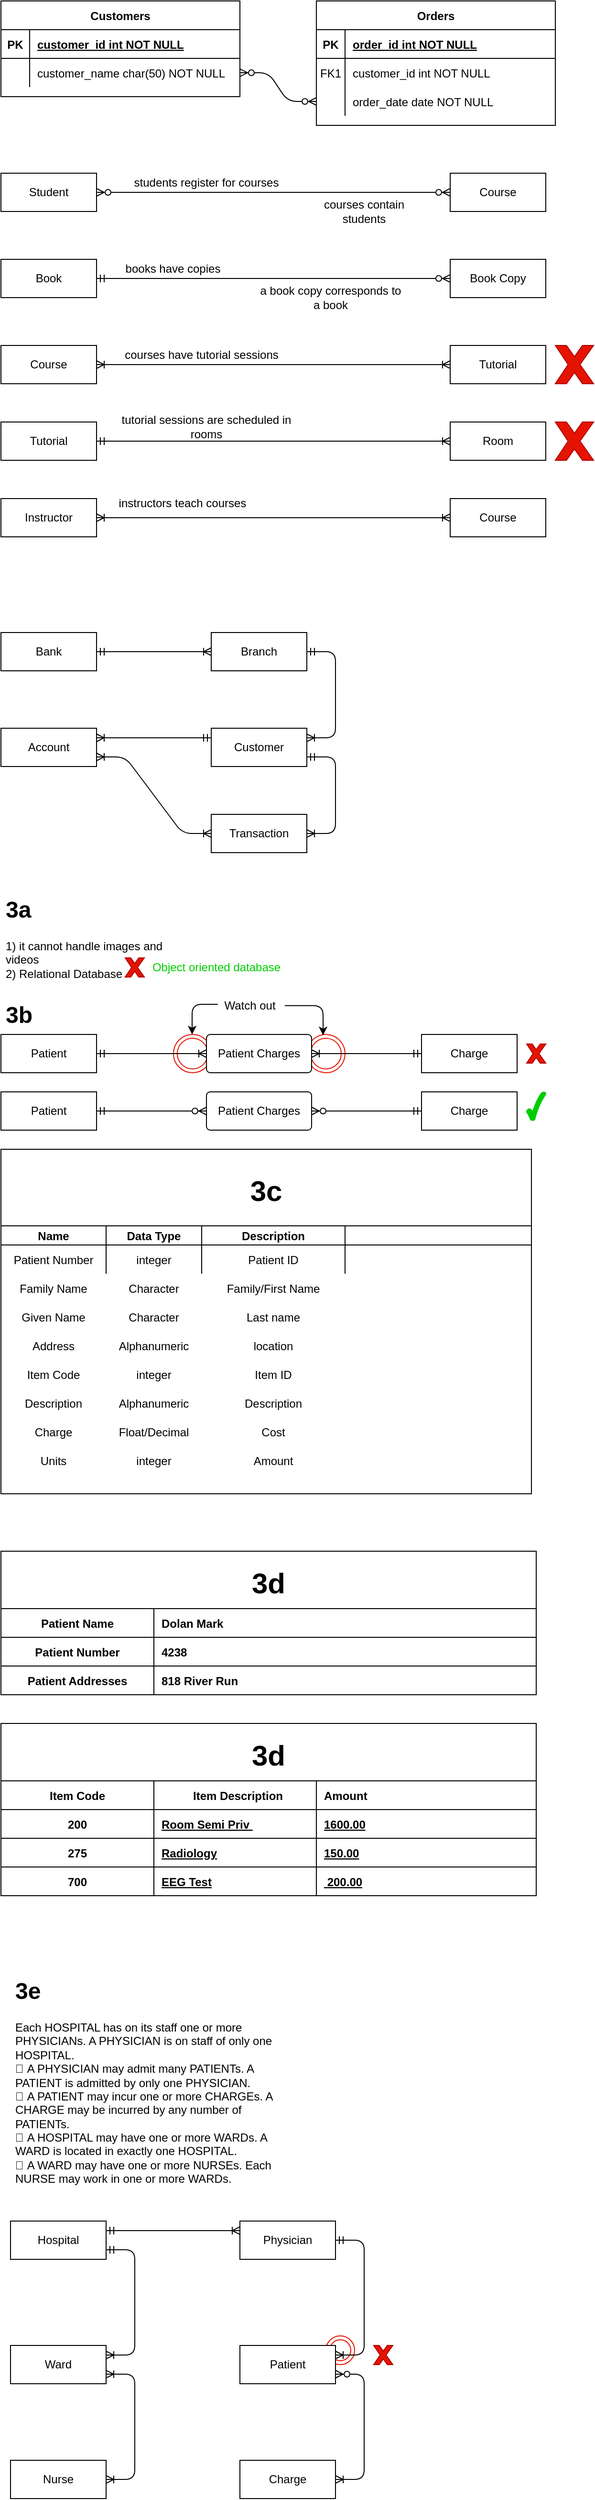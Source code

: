 <mxfile version="14.2.6" type="device"><diagram id="R2lEEEUBdFMjLlhIrx00" name="Page-1"><mxGraphModel dx="652" dy="446" grid="1" gridSize="10" guides="0" tooltips="1" connect="1" arrows="1" fold="1" page="1" pageScale="1" pageWidth="850" pageHeight="1100" math="0" shadow="0" extFonts="Permanent Marker^https://fonts.googleapis.com/css?family=Permanent+Marker"><root><mxCell id="0"/><mxCell id="1" parent="0"/><mxCell id="Z94PCf8fBvUG7e99HpYH-28" value="" style="ellipse;shape=doubleEllipse;whiteSpace=wrap;html=1;aspect=fixed;rotation=0;strokeColor=#E51400;" vertex="1" parent="1"><mxGeometry x="460.0" y="2560" width="30" height="30" as="geometry"/></mxCell><mxCell id="Z94PCf8fBvUG7e99HpYH-11" value="" style="ellipse;shape=doubleEllipse;whiteSpace=wrap;html=1;aspect=fixed;rotation=5;strokeColor=#E51400;" vertex="1" parent="1"><mxGeometry x="440" y="1200" width="40" height="40" as="geometry"/></mxCell><mxCell id="Z94PCf8fBvUG7e99HpYH-10" value="" style="ellipse;shape=doubleEllipse;whiteSpace=wrap;html=1;aspect=fixed;rotation=0;strokeColor=#E51400;" vertex="1" parent="1"><mxGeometry x="300.45" y="1200" width="40" height="40" as="geometry"/></mxCell><mxCell id="C-vyLk0tnHw3VtMMgP7b-2" value="Orders" style="shape=table;startSize=30;container=1;collapsible=1;childLayout=tableLayout;fixedRows=1;rowLines=0;fontStyle=1;align=center;resizeLast=1;" parent="1" vertex="1"><mxGeometry x="450" y="120" width="250" height="130" as="geometry"/></mxCell><mxCell id="C-vyLk0tnHw3VtMMgP7b-3" value="" style="shape=partialRectangle;collapsible=0;dropTarget=0;pointerEvents=0;fillColor=none;points=[[0,0.5],[1,0.5]];portConstraint=eastwest;top=0;left=0;right=0;bottom=1;" parent="C-vyLk0tnHw3VtMMgP7b-2" vertex="1"><mxGeometry y="30" width="250" height="30" as="geometry"/></mxCell><mxCell id="C-vyLk0tnHw3VtMMgP7b-4" value="PK" style="shape=partialRectangle;overflow=hidden;connectable=0;fillColor=none;top=0;left=0;bottom=0;right=0;fontStyle=1;" parent="C-vyLk0tnHw3VtMMgP7b-3" vertex="1"><mxGeometry width="30" height="30" as="geometry"/></mxCell><mxCell id="C-vyLk0tnHw3VtMMgP7b-5" value="order_id int NOT NULL " style="shape=partialRectangle;overflow=hidden;connectable=0;fillColor=none;top=0;left=0;bottom=0;right=0;align=left;spacingLeft=6;fontStyle=5;" parent="C-vyLk0tnHw3VtMMgP7b-3" vertex="1"><mxGeometry x="30" width="220" height="30" as="geometry"/></mxCell><mxCell id="C-vyLk0tnHw3VtMMgP7b-6" value="" style="shape=partialRectangle;collapsible=0;dropTarget=0;pointerEvents=0;fillColor=none;points=[[0,0.5],[1,0.5]];portConstraint=eastwest;top=0;left=0;right=0;bottom=0;" parent="C-vyLk0tnHw3VtMMgP7b-2" vertex="1"><mxGeometry y="60" width="250" height="30" as="geometry"/></mxCell><mxCell id="C-vyLk0tnHw3VtMMgP7b-7" value="FK1" style="shape=partialRectangle;overflow=hidden;connectable=0;fillColor=none;top=0;left=0;bottom=0;right=0;" parent="C-vyLk0tnHw3VtMMgP7b-6" vertex="1"><mxGeometry width="30" height="30" as="geometry"/></mxCell><mxCell id="C-vyLk0tnHw3VtMMgP7b-8" value="customer_id int NOT NULL" style="shape=partialRectangle;overflow=hidden;connectable=0;fillColor=none;top=0;left=0;bottom=0;right=0;align=left;spacingLeft=6;" parent="C-vyLk0tnHw3VtMMgP7b-6" vertex="1"><mxGeometry x="30" width="220" height="30" as="geometry"/></mxCell><mxCell id="C-vyLk0tnHw3VtMMgP7b-9" value="" style="shape=partialRectangle;collapsible=0;dropTarget=0;pointerEvents=0;fillColor=none;points=[[0,0.5],[1,0.5]];portConstraint=eastwest;top=0;left=0;right=0;bottom=0;" parent="C-vyLk0tnHw3VtMMgP7b-2" vertex="1"><mxGeometry y="90" width="250" height="30" as="geometry"/></mxCell><mxCell id="C-vyLk0tnHw3VtMMgP7b-10" value="" style="shape=partialRectangle;overflow=hidden;connectable=0;fillColor=none;top=0;left=0;bottom=0;right=0;" parent="C-vyLk0tnHw3VtMMgP7b-9" vertex="1"><mxGeometry width="30" height="30" as="geometry"/></mxCell><mxCell id="C-vyLk0tnHw3VtMMgP7b-11" value="order_date date NOT NULL" style="shape=partialRectangle;overflow=hidden;connectable=0;fillColor=none;top=0;left=0;bottom=0;right=0;align=left;spacingLeft=6;" parent="C-vyLk0tnHw3VtMMgP7b-9" vertex="1"><mxGeometry x="30" width="220" height="30" as="geometry"/></mxCell><mxCell id="C-vyLk0tnHw3VtMMgP7b-23" value="Customers" style="shape=table;startSize=30;container=1;collapsible=1;childLayout=tableLayout;fixedRows=1;rowLines=0;fontStyle=1;align=center;resizeLast=1;" parent="1" vertex="1"><mxGeometry x="120" y="120" width="250" height="100" as="geometry"/></mxCell><mxCell id="C-vyLk0tnHw3VtMMgP7b-24" value="" style="shape=partialRectangle;collapsible=0;dropTarget=0;pointerEvents=0;fillColor=none;points=[[0,0.5],[1,0.5]];portConstraint=eastwest;top=0;left=0;right=0;bottom=1;" parent="C-vyLk0tnHw3VtMMgP7b-23" vertex="1"><mxGeometry y="30" width="250" height="30" as="geometry"/></mxCell><mxCell id="C-vyLk0tnHw3VtMMgP7b-25" value="PK" style="shape=partialRectangle;overflow=hidden;connectable=0;fillColor=none;top=0;left=0;bottom=0;right=0;fontStyle=1;" parent="C-vyLk0tnHw3VtMMgP7b-24" vertex="1"><mxGeometry width="30" height="30" as="geometry"/></mxCell><mxCell id="C-vyLk0tnHw3VtMMgP7b-26" value="customer_id int NOT NULL " style="shape=partialRectangle;overflow=hidden;connectable=0;fillColor=none;top=0;left=0;bottom=0;right=0;align=left;spacingLeft=6;fontStyle=5;" parent="C-vyLk0tnHw3VtMMgP7b-24" vertex="1"><mxGeometry x="30" width="220" height="30" as="geometry"/></mxCell><mxCell id="C-vyLk0tnHw3VtMMgP7b-27" value="" style="shape=partialRectangle;collapsible=0;dropTarget=0;pointerEvents=0;fillColor=none;points=[[0,0.5],[1,0.5]];portConstraint=eastwest;top=0;left=0;right=0;bottom=0;" parent="C-vyLk0tnHw3VtMMgP7b-23" vertex="1"><mxGeometry y="60" width="250" height="30" as="geometry"/></mxCell><mxCell id="C-vyLk0tnHw3VtMMgP7b-28" value="" style="shape=partialRectangle;overflow=hidden;connectable=0;fillColor=none;top=0;left=0;bottom=0;right=0;" parent="C-vyLk0tnHw3VtMMgP7b-27" vertex="1"><mxGeometry width="30" height="30" as="geometry"/></mxCell><mxCell id="C-vyLk0tnHw3VtMMgP7b-29" value="customer_name char(50) NOT NULL" style="shape=partialRectangle;overflow=hidden;connectable=0;fillColor=none;top=0;left=0;bottom=0;right=0;align=left;spacingLeft=6;" parent="C-vyLk0tnHw3VtMMgP7b-27" vertex="1"><mxGeometry x="30" width="220" height="30" as="geometry"/></mxCell><mxCell id="XQkBLJLA5bvAiJy4hgSz-1" value="" style="edgeStyle=entityRelationEdgeStyle;fontSize=12;html=1;endArrow=ERzeroToMany;endFill=1;startArrow=ERzeroToMany;entryX=0;entryY=0.5;entryDx=0;entryDy=0;exitX=1;exitY=0.5;exitDx=0;exitDy=0;fontStyle=1" parent="1" source="C-vyLk0tnHw3VtMMgP7b-27" target="C-vyLk0tnHw3VtMMgP7b-9" edge="1"><mxGeometry width="100" height="100" relative="1" as="geometry"><mxPoint x="370" y="360" as="sourcePoint"/><mxPoint x="470" y="260" as="targetPoint"/></mxGeometry></mxCell><mxCell id="XQkBLJLA5bvAiJy4hgSz-13" value="Student" style="whiteSpace=wrap;html=1;align=center;" parent="1" vertex="1"><mxGeometry x="120" y="300" width="100" height="40" as="geometry"/></mxCell><mxCell id="XQkBLJLA5bvAiJy4hgSz-14" value="" style="edgeStyle=entityRelationEdgeStyle;fontSize=12;html=1;endArrow=ERzeroToMany;endFill=1;startArrow=ERzeroToMany;entryX=0;entryY=0.5;entryDx=0;entryDy=0;" parent="1" target="XQkBLJLA5bvAiJy4hgSz-15" edge="1"><mxGeometry width="100" height="100" relative="1" as="geometry"><mxPoint x="220" y="320" as="sourcePoint"/><mxPoint x="360" y="320" as="targetPoint"/></mxGeometry></mxCell><mxCell id="XQkBLJLA5bvAiJy4hgSz-15" value="Course" style="whiteSpace=wrap;html=1;align=center;" parent="1" vertex="1"><mxGeometry x="590" y="300" width="100" height="40" as="geometry"/></mxCell><mxCell id="XQkBLJLA5bvAiJy4hgSz-16" value="students register for courses" style="text;html=1;strokeColor=none;fillColor=none;align=center;verticalAlign=middle;whiteSpace=wrap;rounded=0;" parent="1" vertex="1"><mxGeometry x="230" y="300" width="210" height="20" as="geometry"/></mxCell><mxCell id="XQkBLJLA5bvAiJy4hgSz-17" value="courses contain students" style="text;html=1;strokeColor=none;fillColor=none;align=center;verticalAlign=middle;whiteSpace=wrap;rounded=0;" parent="1" vertex="1"><mxGeometry x="440" y="330" width="120" height="20" as="geometry"/></mxCell><mxCell id="XQkBLJLA5bvAiJy4hgSz-18" value="Book" style="whiteSpace=wrap;html=1;align=center;" parent="1" vertex="1"><mxGeometry x="120" y="390" width="100" height="40" as="geometry"/></mxCell><mxCell id="XQkBLJLA5bvAiJy4hgSz-20" value="Book Copy" style="whiteSpace=wrap;html=1;align=center;" parent="1" vertex="1"><mxGeometry x="590" y="390" width="100" height="40" as="geometry"/></mxCell><mxCell id="XQkBLJLA5bvAiJy4hgSz-21" value="books have copies" style="text;html=1;strokeColor=none;fillColor=none;align=center;verticalAlign=middle;whiteSpace=wrap;rounded=0;" parent="1" vertex="1"><mxGeometry x="240" y="390" width="120" height="20" as="geometry"/></mxCell><mxCell id="XQkBLJLA5bvAiJy4hgSz-22" value="a book copy corresponds to a book" style="text;html=1;strokeColor=none;fillColor=none;align=center;verticalAlign=middle;whiteSpace=wrap;rounded=0;" parent="1" vertex="1"><mxGeometry x="390" y="420" width="150" height="20" as="geometry"/></mxCell><mxCell id="XQkBLJLA5bvAiJy4hgSz-25" value="Course" style="whiteSpace=wrap;html=1;align=center;" parent="1" vertex="1"><mxGeometry x="120" y="480" width="100" height="40" as="geometry"/></mxCell><mxCell id="XQkBLJLA5bvAiJy4hgSz-26" value="Tutorial" style="whiteSpace=wrap;html=1;align=center;" parent="1" vertex="1"><mxGeometry x="590" y="480" width="100" height="40" as="geometry"/></mxCell><mxCell id="XQkBLJLA5bvAiJy4hgSz-27" value="courses have tutorial sessions" style="text;html=1;strokeColor=none;fillColor=none;align=center;verticalAlign=middle;whiteSpace=wrap;rounded=0;" parent="1" vertex="1"><mxGeometry x="240" y="480" width="180" height="20" as="geometry"/></mxCell><mxCell id="XQkBLJLA5bvAiJy4hgSz-31" value="" style="edgeStyle=entityRelationEdgeStyle;fontSize=12;html=1;endArrow=ERoneToMany;startArrow=ERoneToMany;entryX=0;entryY=0.5;entryDx=0;entryDy=0;exitX=1;exitY=0.5;exitDx=0;exitDy=0;" parent="1" source="XQkBLJLA5bvAiJy4hgSz-25" target="XQkBLJLA5bvAiJy4hgSz-26" edge="1"><mxGeometry width="100" height="100" relative="1" as="geometry"><mxPoint x="285" y="620" as="sourcePoint"/><mxPoint x="385" y="520" as="targetPoint"/></mxGeometry></mxCell><mxCell id="XQkBLJLA5bvAiJy4hgSz-32" value="Tutorial" style="whiteSpace=wrap;html=1;align=center;" parent="1" vertex="1"><mxGeometry x="120" y="560" width="100" height="40" as="geometry"/></mxCell><mxCell id="XQkBLJLA5bvAiJy4hgSz-33" value="Room" style="whiteSpace=wrap;html=1;align=center;" parent="1" vertex="1"><mxGeometry x="590" y="560" width="100" height="40" as="geometry"/></mxCell><mxCell id="XQkBLJLA5bvAiJy4hgSz-34" value="tutorial sessions are scheduled in&lt;br/&gt;rooms" style="text;html=1;strokeColor=none;fillColor=none;align=center;verticalAlign=middle;whiteSpace=wrap;rounded=0;" parent="1" vertex="1"><mxGeometry x="240" y="550" width="190" height="30" as="geometry"/></mxCell><mxCell id="XQkBLJLA5bvAiJy4hgSz-36" value="" style="edgeStyle=entityRelationEdgeStyle;fontSize=12;html=1;endArrow=ERoneToMany;startArrow=ERmandOne;entryX=0;entryY=0.5;entryDx=0;entryDy=0;exitX=1;exitY=0.5;exitDx=0;exitDy=0;" parent="1" source="XQkBLJLA5bvAiJy4hgSz-32" target="XQkBLJLA5bvAiJy4hgSz-33" edge="1"><mxGeometry width="100" height="100" relative="1" as="geometry"><mxPoint x="325" y="730" as="sourcePoint"/><mxPoint x="425" y="630" as="targetPoint"/></mxGeometry></mxCell><mxCell id="XQkBLJLA5bvAiJy4hgSz-37" value="Instructor" style="whiteSpace=wrap;html=1;align=center;" parent="1" vertex="1"><mxGeometry x="120" y="640" width="100" height="40" as="geometry"/></mxCell><mxCell id="XQkBLJLA5bvAiJy4hgSz-38" value="Course" style="whiteSpace=wrap;html=1;align=center;" parent="1" vertex="1"><mxGeometry x="590" y="640" width="100" height="40" as="geometry"/></mxCell><mxCell id="XQkBLJLA5bvAiJy4hgSz-39" value="instructors teach courses" style="text;html=1;strokeColor=none;fillColor=none;align=center;verticalAlign=middle;whiteSpace=wrap;rounded=0;" parent="1" vertex="1"><mxGeometry x="240" y="630" width="140" height="30" as="geometry"/></mxCell><mxCell id="XQkBLJLA5bvAiJy4hgSz-41" value="" style="edgeStyle=entityRelationEdgeStyle;fontSize=12;html=1;endArrow=ERoneToMany;startArrow=ERoneToMany;entryX=0;entryY=0.5;entryDx=0;entryDy=0;exitX=1;exitY=0.5;exitDx=0;exitDy=0;" parent="1" source="XQkBLJLA5bvAiJy4hgSz-37" target="XQkBLJLA5bvAiJy4hgSz-38" edge="1"><mxGeometry width="100" height="100" relative="1" as="geometry"><mxPoint x="450" y="620" as="sourcePoint"/><mxPoint x="570" y="680" as="targetPoint"/></mxGeometry></mxCell><mxCell id="XQkBLJLA5bvAiJy4hgSz-42" value="Bank" style="whiteSpace=wrap;html=1;align=center;" parent="1" vertex="1"><mxGeometry x="120" y="780" width="100" height="40" as="geometry"/></mxCell><mxCell id="XQkBLJLA5bvAiJy4hgSz-43" value="Branch" style="whiteSpace=wrap;html=1;align=center;" parent="1" vertex="1"><mxGeometry x="340" y="780" width="100" height="40" as="geometry"/></mxCell><mxCell id="XQkBLJLA5bvAiJy4hgSz-45" value="" style="edgeStyle=entityRelationEdgeStyle;fontSize=12;html=1;endArrow=ERoneToMany;startArrow=ERmandOne;exitX=1;exitY=0.5;exitDx=0;exitDy=0;entryX=0;entryY=0.5;entryDx=0;entryDy=0;" parent="1" source="XQkBLJLA5bvAiJy4hgSz-42" target="XQkBLJLA5bvAiJy4hgSz-43" edge="1"><mxGeometry width="100" height="100" relative="1" as="geometry"><mxPoint x="370" y="770" as="sourcePoint"/><mxPoint x="470" y="670" as="targetPoint"/></mxGeometry></mxCell><mxCell id="XQkBLJLA5bvAiJy4hgSz-46" value="Customer" style="whiteSpace=wrap;html=1;align=center;" parent="1" vertex="1"><mxGeometry x="340" y="880" width="100" height="40" as="geometry"/></mxCell><mxCell id="XQkBLJLA5bvAiJy4hgSz-48" value="" style="edgeStyle=entityRelationEdgeStyle;fontSize=12;html=1;endArrow=ERoneToMany;startArrow=ERmandOne;exitX=1;exitY=0.5;exitDx=0;exitDy=0;entryX=1;entryY=0.25;entryDx=0;entryDy=0;" parent="1" source="XQkBLJLA5bvAiJy4hgSz-43" target="XQkBLJLA5bvAiJy4hgSz-46" edge="1"><mxGeometry width="100" height="100" relative="1" as="geometry"><mxPoint x="370" y="770" as="sourcePoint"/><mxPoint x="470" y="670" as="targetPoint"/></mxGeometry></mxCell><mxCell id="XQkBLJLA5bvAiJy4hgSz-49" value="Account" style="whiteSpace=wrap;html=1;align=center;" parent="1" vertex="1"><mxGeometry x="120" y="880" width="100" height="40" as="geometry"/></mxCell><mxCell id="XQkBLJLA5bvAiJy4hgSz-50" value="" style="edgeStyle=entityRelationEdgeStyle;fontSize=12;html=1;endArrow=ERoneToMany;startArrow=ERmandOne;entryX=1;entryY=0.25;entryDx=0;entryDy=0;exitX=0;exitY=0.25;exitDx=0;exitDy=0;" parent="1" source="XQkBLJLA5bvAiJy4hgSz-46" target="XQkBLJLA5bvAiJy4hgSz-49" edge="1"><mxGeometry width="100" height="100" relative="1" as="geometry"><mxPoint x="370" y="810" as="sourcePoint"/><mxPoint x="470" y="710" as="targetPoint"/></mxGeometry></mxCell><mxCell id="XQkBLJLA5bvAiJy4hgSz-52" value="Transaction" style="whiteSpace=wrap;html=1;align=center;" parent="1" vertex="1"><mxGeometry x="340" y="970" width="100" height="40" as="geometry"/></mxCell><mxCell id="XQkBLJLA5bvAiJy4hgSz-53" value="" style="edgeStyle=entityRelationEdgeStyle;fontSize=12;html=1;endArrow=ERoneToMany;startArrow=ERmandOne;entryX=1;entryY=0.5;entryDx=0;entryDy=0;exitX=1;exitY=0.75;exitDx=0;exitDy=0;" parent="1" source="XQkBLJLA5bvAiJy4hgSz-46" target="XQkBLJLA5bvAiJy4hgSz-52" edge="1"><mxGeometry width="100" height="100" relative="1" as="geometry"><mxPoint x="350" y="940" as="sourcePoint"/><mxPoint x="220" y="940" as="targetPoint"/></mxGeometry></mxCell><mxCell id="XQkBLJLA5bvAiJy4hgSz-55" value="" style="edgeStyle=entityRelationEdgeStyle;fontSize=12;html=1;endArrow=ERoneToMany;startArrow=ERoneToMany;exitX=1;exitY=0.75;exitDx=0;exitDy=0;entryX=0;entryY=0.5;entryDx=0;entryDy=0;" parent="1" source="XQkBLJLA5bvAiJy4hgSz-49" target="XQkBLJLA5bvAiJy4hgSz-52" edge="1"><mxGeometry width="100" height="100" relative="1" as="geometry"><mxPoint x="195" y="1040" as="sourcePoint"/><mxPoint x="295" y="940" as="targetPoint"/></mxGeometry></mxCell><mxCell id="XQkBLJLA5bvAiJy4hgSz-56" value="&lt;h1&gt;&lt;span&gt;3a&lt;/span&gt;&lt;/h1&gt;1) it cannot handle images and videos&lt;br&gt;2) Relational Database" style="text;html=1;strokeColor=none;fillColor=none;spacing=5;spacingTop=-20;whiteSpace=wrap;overflow=hidden;rounded=0;" parent="1" vertex="1"><mxGeometry x="120" y="1050" width="190" height="100" as="geometry"/></mxCell><mxCell id="XQkBLJLA5bvAiJy4hgSz-57" value="&lt;h1&gt;&lt;span&gt;3b&lt;/span&gt;&lt;/h1&gt;" style="text;html=1;strokeColor=none;fillColor=none;spacing=5;spacingTop=-20;whiteSpace=wrap;overflow=hidden;rounded=0;" parent="1" vertex="1"><mxGeometry x="120" y="1160" width="190" height="40" as="geometry"/></mxCell><mxCell id="XQkBLJLA5bvAiJy4hgSz-59" value="Patient" style="whiteSpace=wrap;html=1;align=center;" parent="1" vertex="1"><mxGeometry x="120" y="1200" width="100" height="40" as="geometry"/></mxCell><mxCell id="XQkBLJLA5bvAiJy4hgSz-60" value="Charge" style="whiteSpace=wrap;html=1;align=center;" parent="1" vertex="1"><mxGeometry x="560" y="1200" width="100" height="40" as="geometry"/></mxCell><mxCell id="XQkBLJLA5bvAiJy4hgSz-63" value="" style="edgeStyle=entityRelationEdgeStyle;fontSize=12;html=1;endArrow=ERoneToMany;startArrow=ERmandOne;exitX=1;exitY=0.5;exitDx=0;exitDy=0;" parent="1" source="XQkBLJLA5bvAiJy4hgSz-59" target="XQkBLJLA5bvAiJy4hgSz-64" edge="1"><mxGeometry width="100" height="100" relative="1" as="geometry"><mxPoint x="370" y="1270" as="sourcePoint"/><mxPoint x="340" y="1220" as="targetPoint"/></mxGeometry></mxCell><mxCell id="XQkBLJLA5bvAiJy4hgSz-64" value="Patient Charges" style="rounded=1;arcSize=10;whiteSpace=wrap;html=1;align=center;" parent="1" vertex="1"><mxGeometry x="335" y="1200" width="110" height="40" as="geometry"/></mxCell><mxCell id="XQkBLJLA5bvAiJy4hgSz-67" value="" style="edgeStyle=entityRelationEdgeStyle;fontSize=12;html=1;endArrow=ERoneToMany;startArrow=ERmandOne;exitX=0;exitY=0.5;exitDx=0;exitDy=0;entryX=1;entryY=0.5;entryDx=0;entryDy=0;" parent="1" source="XQkBLJLA5bvAiJy4hgSz-60" target="XQkBLJLA5bvAiJy4hgSz-64" edge="1"><mxGeometry width="100" height="100" relative="1" as="geometry"><mxPoint x="380" y="1330" as="sourcePoint"/><mxPoint x="500" y="1330" as="targetPoint"/></mxGeometry></mxCell><mxCell id="XQkBLJLA5bvAiJy4hgSz-68" value="3c" style="shape=table;startSize=80;container=1;collapsible=1;childLayout=tableLayout;fixedRows=1;rowLines=0;fontStyle=1;align=center;resizeLast=1;fontSize=30;" parent="1" vertex="1"><mxGeometry x="120" y="1320" width="555" height="360" as="geometry"><mxRectangle x="125" y="1370" width="60" height="30" as="alternateBounds"/></mxGeometry></mxCell><mxCell id="XQkBLJLA5bvAiJy4hgSz-72" value="" style="shape=partialRectangle;collapsible=0;dropTarget=0;pointerEvents=0;fillColor=none;top=0;left=0;bottom=1;right=0;points=[[0,0.5],[1,0.5]];portConstraint=eastwest;" parent="XQkBLJLA5bvAiJy4hgSz-68" vertex="1"><mxGeometry y="80" width="555" height="20" as="geometry"/></mxCell><mxCell id="XQkBLJLA5bvAiJy4hgSz-86" value="Name" style="shape=partialRectangle;connectable=0;fillColor=none;top=0;left=0;bottom=0;right=0;fontStyle=1;overflow=hidden;" parent="XQkBLJLA5bvAiJy4hgSz-72" vertex="1"><mxGeometry width="110" height="20" as="geometry"/></mxCell><mxCell id="XQkBLJLA5bvAiJy4hgSz-82" value="Data Type" style="shape=partialRectangle;connectable=0;fillColor=none;top=0;left=0;bottom=0;right=0;fontStyle=1;overflow=hidden;verticalAlign=middle;direction=south;" parent="XQkBLJLA5bvAiJy4hgSz-72" vertex="1"><mxGeometry x="110" width="100" height="20" as="geometry"/></mxCell><mxCell id="XQkBLJLA5bvAiJy4hgSz-73" value="Description" style="shape=partialRectangle;connectable=0;fillColor=none;top=0;left=0;bottom=0;right=0;fontStyle=1;overflow=hidden;" parent="XQkBLJLA5bvAiJy4hgSz-72" vertex="1"><mxGeometry x="210" width="150" height="20" as="geometry"/></mxCell><mxCell id="XQkBLJLA5bvAiJy4hgSz-89" style="shape=partialRectangle;connectable=0;fillColor=none;top=0;left=0;bottom=0;right=0;fontStyle=1;overflow=hidden;" parent="XQkBLJLA5bvAiJy4hgSz-72" vertex="1"><mxGeometry x="360" width="195" height="20" as="geometry"/></mxCell><mxCell id="XQkBLJLA5bvAiJy4hgSz-75" value="" style="shape=partialRectangle;collapsible=0;dropTarget=0;pointerEvents=0;fillColor=none;top=0;left=0;bottom=0;right=0;points=[[0,0.5],[1,0.5]];portConstraint=eastwest;" parent="XQkBLJLA5bvAiJy4hgSz-68" vertex="1"><mxGeometry y="100" width="555" height="30" as="geometry"/></mxCell><mxCell id="XQkBLJLA5bvAiJy4hgSz-87" value="Patient Number" style="shape=partialRectangle;connectable=0;fillColor=none;top=0;left=0;bottom=0;right=0;editable=1;overflow=hidden;verticalAlign=middle;" parent="XQkBLJLA5bvAiJy4hgSz-75" vertex="1"><mxGeometry width="110" height="30" as="geometry"/></mxCell><mxCell id="XQkBLJLA5bvAiJy4hgSz-83" style="shape=partialRectangle;connectable=0;fillColor=none;top=0;left=0;bottom=0;right=0;editable=1;overflow=hidden;" parent="XQkBLJLA5bvAiJy4hgSz-75" vertex="1"><mxGeometry x="110" width="100" height="30" as="geometry"/></mxCell><mxCell id="XQkBLJLA5bvAiJy4hgSz-76" value="Patient ID" style="shape=partialRectangle;connectable=0;fillColor=none;top=0;left=0;bottom=0;right=0;editable=1;overflow=hidden;" parent="XQkBLJLA5bvAiJy4hgSz-75" vertex="1"><mxGeometry x="210" width="150" height="30" as="geometry"/></mxCell><mxCell id="XQkBLJLA5bvAiJy4hgSz-90" style="shape=partialRectangle;connectable=0;fillColor=none;top=0;left=0;bottom=0;right=0;editable=1;overflow=hidden;" parent="XQkBLJLA5bvAiJy4hgSz-75" vertex="1"><mxGeometry x="360" width="195" height="30" as="geometry"/></mxCell><mxCell id="XQkBLJLA5bvAiJy4hgSz-93" value="Family Name" style="shape=partialRectangle;connectable=0;fillColor=none;top=0;left=0;bottom=0;right=0;editable=1;overflow=hidden;verticalAlign=middle;" parent="1" vertex="1"><mxGeometry x="120" y="1450" width="110" height="30" as="geometry"/></mxCell><mxCell id="XQkBLJLA5bvAiJy4hgSz-94" value="Given Name" style="shape=partialRectangle;connectable=0;fillColor=none;top=0;left=0;bottom=0;right=0;editable=1;overflow=hidden;verticalAlign=middle;" parent="1" vertex="1"><mxGeometry x="120" y="1480" width="110" height="30" as="geometry"/></mxCell><mxCell id="XQkBLJLA5bvAiJy4hgSz-95" value="Address" style="shape=partialRectangle;connectable=0;fillColor=none;top=0;left=0;bottom=0;right=0;editable=1;overflow=hidden;verticalAlign=middle;" parent="1" vertex="1"><mxGeometry x="120" y="1510" width="110" height="30" as="geometry"/></mxCell><mxCell id="XQkBLJLA5bvAiJy4hgSz-97" value="Item Code" style="shape=partialRectangle;connectable=0;fillColor=none;top=0;left=0;bottom=0;right=0;editable=1;overflow=hidden;verticalAlign=middle;" parent="1" vertex="1"><mxGeometry x="120" y="1540" width="110" height="30" as="geometry"/></mxCell><mxCell id="XQkBLJLA5bvAiJy4hgSz-98" value="Description" style="shape=partialRectangle;connectable=0;fillColor=none;top=0;left=0;bottom=0;right=0;editable=1;overflow=hidden;verticalAlign=middle;" parent="1" vertex="1"><mxGeometry x="120" y="1570" width="110" height="30" as="geometry"/></mxCell><mxCell id="XQkBLJLA5bvAiJy4hgSz-99" value="Charge" style="shape=partialRectangle;connectable=0;fillColor=none;top=0;left=0;bottom=0;right=0;editable=1;overflow=hidden;verticalAlign=middle;" parent="1" vertex="1"><mxGeometry x="120" y="1600" width="110" height="30" as="geometry"/></mxCell><mxCell id="XQkBLJLA5bvAiJy4hgSz-100" value="Units" style="shape=partialRectangle;connectable=0;fillColor=none;top=0;left=0;bottom=0;right=0;editable=1;overflow=hidden;verticalAlign=middle;" parent="1" vertex="1"><mxGeometry x="120" y="1630" width="110" height="30" as="geometry"/></mxCell><mxCell id="XQkBLJLA5bvAiJy4hgSz-101" value="integer" style="shape=partialRectangle;connectable=0;fillColor=none;top=0;left=0;bottom=0;right=0;editable=1;overflow=hidden;verticalAlign=middle;" parent="1" vertex="1"><mxGeometry x="230" y="1420" width="100" height="30" as="geometry"/></mxCell><mxCell id="XQkBLJLA5bvAiJy4hgSz-104" value="Character" style="shape=partialRectangle;connectable=0;fillColor=none;top=0;left=0;bottom=0;right=0;editable=1;overflow=hidden;verticalAlign=middle;" parent="1" vertex="1"><mxGeometry x="230" y="1450" width="100" height="30" as="geometry"/></mxCell><mxCell id="XQkBLJLA5bvAiJy4hgSz-105" value="Character" style="shape=partialRectangle;connectable=0;fillColor=none;top=0;left=0;bottom=0;right=0;editable=1;overflow=hidden;verticalAlign=middle;" parent="1" vertex="1"><mxGeometry x="230" y="1480" width="100" height="30" as="geometry"/></mxCell><mxCell id="XQkBLJLA5bvAiJy4hgSz-106" value="Alphanumeric" style="shape=partialRectangle;connectable=0;fillColor=none;top=0;left=0;bottom=0;right=0;editable=1;overflow=hidden;verticalAlign=middle;" parent="1" vertex="1"><mxGeometry x="230" y="1510" width="100" height="30" as="geometry"/></mxCell><mxCell id="XQkBLJLA5bvAiJy4hgSz-107" value="integer" style="shape=partialRectangle;connectable=0;fillColor=none;top=0;left=0;bottom=0;right=0;editable=1;overflow=hidden;verticalAlign=middle;" parent="1" vertex="1"><mxGeometry x="230" y="1540" width="100" height="30" as="geometry"/></mxCell><mxCell id="XQkBLJLA5bvAiJy4hgSz-108" value="Alphanumeric" style="shape=partialRectangle;connectable=0;fillColor=none;top=0;left=0;bottom=0;right=0;editable=1;overflow=hidden;verticalAlign=middle;" parent="1" vertex="1"><mxGeometry x="230" y="1570" width="100" height="30" as="geometry"/></mxCell><mxCell id="XQkBLJLA5bvAiJy4hgSz-109" value="Float/Decimal" style="shape=partialRectangle;connectable=0;fillColor=none;top=0;left=0;bottom=0;right=0;editable=1;overflow=hidden;verticalAlign=middle;" parent="1" vertex="1"><mxGeometry x="230" y="1600" width="100" height="30" as="geometry"/></mxCell><mxCell id="XQkBLJLA5bvAiJy4hgSz-110" value="integer" style="shape=partialRectangle;connectable=0;fillColor=none;top=0;left=0;bottom=0;right=0;editable=1;overflow=hidden;verticalAlign=middle;" parent="1" vertex="1"><mxGeometry x="230" y="1630" width="100" height="30" as="geometry"/></mxCell><mxCell id="XQkBLJLA5bvAiJy4hgSz-111" value="Family/First Name" style="shape=partialRectangle;connectable=0;fillColor=none;top=0;left=0;bottom=0;right=0;editable=1;overflow=hidden;" parent="1" vertex="1"><mxGeometry x="330" y="1450" width="150" height="30" as="geometry"/></mxCell><mxCell id="XQkBLJLA5bvAiJy4hgSz-112" value="Last name" style="shape=partialRectangle;connectable=0;fillColor=none;top=0;left=0;bottom=0;right=0;editable=1;overflow=hidden;" parent="1" vertex="1"><mxGeometry x="330" y="1480" width="150" height="30" as="geometry"/></mxCell><mxCell id="XQkBLJLA5bvAiJy4hgSz-113" value="location" style="shape=partialRectangle;connectable=0;fillColor=none;top=0;left=0;bottom=0;right=0;editable=1;overflow=hidden;" parent="1" vertex="1"><mxGeometry x="330" y="1510" width="150" height="30" as="geometry"/></mxCell><mxCell id="XQkBLJLA5bvAiJy4hgSz-114" value="Item ID" style="shape=partialRectangle;connectable=0;fillColor=none;top=0;left=0;bottom=0;right=0;editable=1;overflow=hidden;" parent="1" vertex="1"><mxGeometry x="330" y="1540" width="150" height="30" as="geometry"/></mxCell><mxCell id="XQkBLJLA5bvAiJy4hgSz-115" value="Description" style="shape=partialRectangle;connectable=0;fillColor=none;top=0;left=0;bottom=0;right=0;editable=1;overflow=hidden;" parent="1" vertex="1"><mxGeometry x="330" y="1570" width="150" height="30" as="geometry"/></mxCell><mxCell id="XQkBLJLA5bvAiJy4hgSz-116" value="Cost" style="shape=partialRectangle;connectable=0;fillColor=none;top=0;left=0;bottom=0;right=0;editable=1;overflow=hidden;" parent="1" vertex="1"><mxGeometry x="330" y="1600" width="150" height="30" as="geometry"/></mxCell><mxCell id="XQkBLJLA5bvAiJy4hgSz-117" value="Amount" style="shape=partialRectangle;connectable=0;fillColor=none;top=0;left=0;bottom=0;right=0;editable=1;overflow=hidden;" parent="1" vertex="1"><mxGeometry x="330" y="1630" width="150" height="30" as="geometry"/></mxCell><mxCell id="XQkBLJLA5bvAiJy4hgSz-118" value="3d" style="shape=table;startSize=60;container=1;collapsible=1;childLayout=tableLayout;fixedRows=1;rowLines=0;fontStyle=1;align=center;resizeLast=1;fontSize=30;" parent="1" vertex="1"><mxGeometry x="120" y="1740" width="560" height="150" as="geometry"/></mxCell><mxCell id="XQkBLJLA5bvAiJy4hgSz-119" value="" style="shape=partialRectangle;collapsible=0;dropTarget=0;pointerEvents=0;fillColor=none;top=0;left=0;bottom=1;right=0;points=[[0,0.5],[1,0.5]];portConstraint=eastwest;" parent="XQkBLJLA5bvAiJy4hgSz-118" vertex="1"><mxGeometry y="60" width="560" height="30" as="geometry"/></mxCell><mxCell id="XQkBLJLA5bvAiJy4hgSz-120" value="Patient Name" style="shape=partialRectangle;connectable=0;fillColor=none;top=0;left=0;bottom=0;right=0;fontStyle=1;overflow=hidden;" parent="XQkBLJLA5bvAiJy4hgSz-119" vertex="1"><mxGeometry width="160" height="30" as="geometry"/></mxCell><mxCell id="XQkBLJLA5bvAiJy4hgSz-121" value="Dolan Mark" style="shape=partialRectangle;connectable=0;fillColor=none;top=0;left=0;bottom=0;right=0;align=left;spacingLeft=6;fontStyle=1;overflow=hidden;" parent="XQkBLJLA5bvAiJy4hgSz-119" vertex="1"><mxGeometry x="160" width="400" height="30" as="geometry"/></mxCell><mxCell id="XQkBLJLA5bvAiJy4hgSz-131" style="shape=partialRectangle;collapsible=0;dropTarget=0;pointerEvents=0;fillColor=none;top=0;left=0;bottom=1;right=0;points=[[0,0.5],[1,0.5]];portConstraint=eastwest;" parent="XQkBLJLA5bvAiJy4hgSz-118" vertex="1"><mxGeometry y="90" width="560" height="30" as="geometry"/></mxCell><mxCell id="XQkBLJLA5bvAiJy4hgSz-132" value="Patient Number" style="shape=partialRectangle;connectable=0;fillColor=none;top=0;left=0;bottom=0;right=0;fontStyle=1;overflow=hidden;" parent="XQkBLJLA5bvAiJy4hgSz-131" vertex="1"><mxGeometry width="160" height="30" as="geometry"/></mxCell><mxCell id="XQkBLJLA5bvAiJy4hgSz-133" value="4238" style="shape=partialRectangle;connectable=0;fillColor=none;top=0;left=0;bottom=0;right=0;align=left;spacingLeft=6;fontStyle=1;overflow=hidden;" parent="XQkBLJLA5bvAiJy4hgSz-131" vertex="1"><mxGeometry x="160" width="400" height="30" as="geometry"/></mxCell><mxCell id="XQkBLJLA5bvAiJy4hgSz-134" style="shape=partialRectangle;collapsible=0;dropTarget=0;pointerEvents=0;fillColor=none;top=0;left=0;bottom=1;right=0;points=[[0,0.5],[1,0.5]];portConstraint=eastwest;" parent="XQkBLJLA5bvAiJy4hgSz-118" vertex="1"><mxGeometry y="120" width="560" height="30" as="geometry"/></mxCell><mxCell id="XQkBLJLA5bvAiJy4hgSz-135" value="Patient Addresses" style="shape=partialRectangle;connectable=0;fillColor=none;top=0;left=0;bottom=0;right=0;fontStyle=1;overflow=hidden;" parent="XQkBLJLA5bvAiJy4hgSz-134" vertex="1"><mxGeometry width="160" height="30" as="geometry"/></mxCell><mxCell id="XQkBLJLA5bvAiJy4hgSz-136" value="818 River Run" style="shape=partialRectangle;connectable=0;fillColor=none;top=0;left=0;bottom=0;right=0;align=left;spacingLeft=6;fontStyle=1;overflow=hidden;" parent="XQkBLJLA5bvAiJy4hgSz-134" vertex="1"><mxGeometry x="160" width="400" height="30" as="geometry"/></mxCell><mxCell id="XQkBLJLA5bvAiJy4hgSz-137" value="3d" style="shape=table;startSize=60;container=1;collapsible=1;childLayout=tableLayout;fixedRows=1;rowLines=0;fontStyle=1;align=center;resizeLast=1;fontSize=30;" parent="1" vertex="1"><mxGeometry x="120" y="1920" width="560" height="180" as="geometry"/></mxCell><mxCell id="XQkBLJLA5bvAiJy4hgSz-138" value="" style="shape=partialRectangle;collapsible=0;dropTarget=0;pointerEvents=0;fillColor=none;top=0;left=0;bottom=1;right=0;points=[[0,0.5],[1,0.5]];portConstraint=eastwest;" parent="XQkBLJLA5bvAiJy4hgSz-137" vertex="1"><mxGeometry y="60" width="560" height="30" as="geometry"/></mxCell><mxCell id="XQkBLJLA5bvAiJy4hgSz-139" value="Item Code" style="shape=partialRectangle;connectable=0;fillColor=none;top=0;left=0;bottom=0;right=0;fontStyle=1;overflow=hidden;" parent="XQkBLJLA5bvAiJy4hgSz-138" vertex="1"><mxGeometry width="160" height="30" as="geometry"/></mxCell><mxCell id="XQkBLJLA5bvAiJy4hgSz-140" value="Item Description" style="shape=partialRectangle;connectable=0;fillColor=none;top=0;left=0;bottom=0;right=0;align=center;spacingLeft=6;fontStyle=1;overflow=hidden;" parent="XQkBLJLA5bvAiJy4hgSz-138" vertex="1"><mxGeometry x="160" width="170" height="30" as="geometry"/></mxCell><mxCell id="XQkBLJLA5bvAiJy4hgSz-147" value="Amount" style="shape=partialRectangle;connectable=0;fillColor=none;top=0;left=0;bottom=0;right=0;align=left;spacingLeft=6;fontStyle=1;overflow=hidden;" parent="XQkBLJLA5bvAiJy4hgSz-138" vertex="1"><mxGeometry x="330" width="230" height="30" as="geometry"/></mxCell><mxCell id="XQkBLJLA5bvAiJy4hgSz-141" style="shape=partialRectangle;collapsible=0;dropTarget=0;pointerEvents=0;fillColor=none;top=0;left=0;bottom=1;right=0;points=[[0,0.5],[1,0.5]];portConstraint=eastwest;" parent="XQkBLJLA5bvAiJy4hgSz-137" vertex="1"><mxGeometry y="90" width="560" height="30" as="geometry"/></mxCell><mxCell id="XQkBLJLA5bvAiJy4hgSz-142" value="200" style="shape=partialRectangle;connectable=0;fillColor=none;top=0;left=0;bottom=0;right=0;fontStyle=1;overflow=hidden;" parent="XQkBLJLA5bvAiJy4hgSz-141" vertex="1"><mxGeometry width="160" height="30" as="geometry"/></mxCell><mxCell id="XQkBLJLA5bvAiJy4hgSz-143" value="Room Semi Priv " style="shape=partialRectangle;connectable=0;fillColor=none;top=0;left=0;bottom=0;right=0;align=left;spacingLeft=6;fontStyle=5;overflow=hidden;" parent="XQkBLJLA5bvAiJy4hgSz-141" vertex="1"><mxGeometry x="160" width="170" height="30" as="geometry"/></mxCell><mxCell id="XQkBLJLA5bvAiJy4hgSz-148" value="1600.00" style="shape=partialRectangle;connectable=0;fillColor=none;top=0;left=0;bottom=0;right=0;align=left;spacingLeft=6;fontStyle=5;overflow=hidden;" parent="XQkBLJLA5bvAiJy4hgSz-141" vertex="1"><mxGeometry x="330" width="230" height="30" as="geometry"/></mxCell><mxCell id="XQkBLJLA5bvAiJy4hgSz-144" style="shape=partialRectangle;collapsible=0;dropTarget=0;pointerEvents=0;fillColor=none;top=0;left=0;bottom=1;right=0;points=[[0,0.5],[1,0.5]];portConstraint=eastwest;" parent="XQkBLJLA5bvAiJy4hgSz-137" vertex="1"><mxGeometry y="120" width="560" height="30" as="geometry"/></mxCell><mxCell id="XQkBLJLA5bvAiJy4hgSz-145" value="275" style="shape=partialRectangle;connectable=0;fillColor=none;top=0;left=0;bottom=0;right=0;fontStyle=1;overflow=hidden;" parent="XQkBLJLA5bvAiJy4hgSz-144" vertex="1"><mxGeometry width="160" height="30" as="geometry"/></mxCell><mxCell id="XQkBLJLA5bvAiJy4hgSz-146" value="Radiology" style="shape=partialRectangle;connectable=0;fillColor=none;top=0;left=0;bottom=0;right=0;align=left;spacingLeft=6;fontStyle=5;overflow=hidden;" parent="XQkBLJLA5bvAiJy4hgSz-144" vertex="1"><mxGeometry x="160" width="170" height="30" as="geometry"/></mxCell><mxCell id="XQkBLJLA5bvAiJy4hgSz-149" value="150.00" style="shape=partialRectangle;connectable=0;fillColor=none;top=0;left=0;bottom=0;right=0;align=left;spacingLeft=6;fontStyle=5;overflow=hidden;" parent="XQkBLJLA5bvAiJy4hgSz-144" vertex="1"><mxGeometry x="330" width="230" height="30" as="geometry"/></mxCell><mxCell id="XQkBLJLA5bvAiJy4hgSz-150" style="shape=partialRectangle;collapsible=0;dropTarget=0;pointerEvents=0;fillColor=none;top=0;left=0;bottom=1;right=0;points=[[0,0.5],[1,0.5]];portConstraint=eastwest;" parent="XQkBLJLA5bvAiJy4hgSz-137" vertex="1"><mxGeometry y="150" width="560" height="30" as="geometry"/></mxCell><mxCell id="XQkBLJLA5bvAiJy4hgSz-151" value="700" style="shape=partialRectangle;connectable=0;fillColor=none;top=0;left=0;bottom=0;right=0;fontStyle=1;overflow=hidden;" parent="XQkBLJLA5bvAiJy4hgSz-150" vertex="1"><mxGeometry width="160" height="30" as="geometry"/></mxCell><mxCell id="XQkBLJLA5bvAiJy4hgSz-152" value="EEG Test" style="shape=partialRectangle;connectable=0;fillColor=none;top=0;left=0;bottom=0;right=0;align=left;spacingLeft=6;fontStyle=5;overflow=hidden;" parent="XQkBLJLA5bvAiJy4hgSz-150" vertex="1"><mxGeometry x="160" width="170" height="30" as="geometry"/></mxCell><mxCell id="XQkBLJLA5bvAiJy4hgSz-153" value=" 200.00" style="shape=partialRectangle;connectable=0;fillColor=none;top=0;left=0;bottom=0;right=0;align=left;spacingLeft=6;fontStyle=5;overflow=hidden;" parent="XQkBLJLA5bvAiJy4hgSz-150" vertex="1"><mxGeometry x="330" width="230" height="30" as="geometry"/></mxCell><mxCell id="Uncks4PO0U1-0j9pZ9iV-2" value="&lt;h1&gt;3e&lt;/h1&gt;&lt;p&gt;Each HOSPITAL has on its staff one or more&lt;br&gt;PHYSICIANs. A PHYSICIAN is on staff of only one&lt;br&gt;HOSPITAL.&lt;br&gt; A PHYSICIAN may admit many PATIENTs. A&lt;br&gt;PATIENT is admitted by only one PHYSICIAN.&lt;br&gt; A PATIENT may incur one or more CHARGEs. A&lt;br&gt;CHARGE may be incurred by any number of&lt;br&gt;PATIENTs.&lt;br&gt; A HOSPITAL may have one or more WARDs. A&lt;br&gt;WARD is located in exactly one HOSPITAL.&lt;br&gt; A WARD may have one or more NURSEs. Each&lt;br&gt;NURSE may work in one or more WARDs.&lt;br&gt;&lt;/p&gt;" style="text;html=1;strokeColor=none;fillColor=none;spacing=5;spacingTop=-20;whiteSpace=wrap;overflow=hidden;rounded=0;" parent="1" vertex="1"><mxGeometry x="130" y="2180" width="480" height="250" as="geometry"/></mxCell><mxCell id="Uncks4PO0U1-0j9pZ9iV-3" value="Hospital" style="whiteSpace=wrap;html=1;align=center;" parent="1" vertex="1"><mxGeometry x="130" y="2440" width="100" height="40" as="geometry"/></mxCell><mxCell id="Uncks4PO0U1-0j9pZ9iV-4" value="Physician" style="whiteSpace=wrap;html=1;align=center;" parent="1" vertex="1"><mxGeometry x="370" y="2440" width="100" height="40" as="geometry"/></mxCell><mxCell id="Uncks4PO0U1-0j9pZ9iV-5" value="" style="edgeStyle=entityRelationEdgeStyle;fontSize=12;html=1;endArrow=ERoneToMany;startArrow=ERmandOne;entryX=0;entryY=0.25;entryDx=0;entryDy=0;exitX=1;exitY=0.25;exitDx=0;exitDy=0;" parent="1" source="Uncks4PO0U1-0j9pZ9iV-3" target="Uncks4PO0U1-0j9pZ9iV-4" edge="1"><mxGeometry width="100" height="100" relative="1" as="geometry"><mxPoint x="230" y="2620" as="sourcePoint"/><mxPoint x="320" y="2440" as="targetPoint"/></mxGeometry></mxCell><mxCell id="Uncks4PO0U1-0j9pZ9iV-6" value="Patient" style="whiteSpace=wrap;html=1;align=center;" parent="1" vertex="1"><mxGeometry x="370" y="2570" width="100" height="40" as="geometry"/></mxCell><mxCell id="Uncks4PO0U1-0j9pZ9iV-7" value="" style="edgeStyle=entityRelationEdgeStyle;fontSize=12;html=1;endArrow=ERoneToMany;startArrow=ERmandOne;entryX=1;entryY=0.25;entryDx=0;entryDy=0;exitX=1;exitY=0.5;exitDx=0;exitDy=0;" parent="1" source="Uncks4PO0U1-0j9pZ9iV-4" target="Uncks4PO0U1-0j9pZ9iV-6" edge="1"><mxGeometry width="100" height="100" relative="1" as="geometry"><mxPoint x="250" y="2510" as="sourcePoint"/><mxPoint x="350" y="2410" as="targetPoint"/></mxGeometry></mxCell><mxCell id="Uncks4PO0U1-0j9pZ9iV-8" value="Charge" style="whiteSpace=wrap;html=1;align=center;" parent="1" vertex="1"><mxGeometry x="370" y="2690" width="100" height="40" as="geometry"/></mxCell><mxCell id="Uncks4PO0U1-0j9pZ9iV-10" value="" style="edgeStyle=entityRelationEdgeStyle;fontSize=12;html=1;endArrow=ERoneToMany;startArrow=ERzeroToMany;exitX=1;exitY=0.75;exitDx=0;exitDy=0;entryX=1;entryY=0.5;entryDx=0;entryDy=0;" parent="1" source="Uncks4PO0U1-0j9pZ9iV-6" target="Uncks4PO0U1-0j9pZ9iV-8" edge="1"><mxGeometry width="100" height="100" relative="1" as="geometry"><mxPoint x="500" y="2670" as="sourcePoint"/><mxPoint x="600" y="2570" as="targetPoint"/></mxGeometry></mxCell><mxCell id="Uncks4PO0U1-0j9pZ9iV-11" value="Ward" style="whiteSpace=wrap;html=1;align=center;" parent="1" vertex="1"><mxGeometry x="130" y="2570" width="100" height="40" as="geometry"/></mxCell><mxCell id="Uncks4PO0U1-0j9pZ9iV-12" value="" style="edgeStyle=entityRelationEdgeStyle;fontSize=12;html=1;endArrow=ERoneToMany;startArrow=ERmandOne;exitX=1;exitY=0.75;exitDx=0;exitDy=0;entryX=1;entryY=0.25;entryDx=0;entryDy=0;" parent="1" source="Uncks4PO0U1-0j9pZ9iV-3" target="Uncks4PO0U1-0j9pZ9iV-11" edge="1"><mxGeometry width="100" height="100" relative="1" as="geometry"><mxPoint x="250" y="2510" as="sourcePoint"/><mxPoint x="350" y="2410" as="targetPoint"/></mxGeometry></mxCell><mxCell id="Uncks4PO0U1-0j9pZ9iV-13" value="Nurse" style="whiteSpace=wrap;html=1;align=center;" parent="1" vertex="1"><mxGeometry x="130" y="2690" width="100" height="40" as="geometry"/></mxCell><mxCell id="Uncks4PO0U1-0j9pZ9iV-14" value="" style="edgeStyle=entityRelationEdgeStyle;fontSize=12;html=1;endArrow=ERoneToMany;startArrow=ERoneToMany;exitX=1;exitY=0.75;exitDx=0;exitDy=0;entryX=1;entryY=0.5;entryDx=0;entryDy=0;" parent="1" source="Uncks4PO0U1-0j9pZ9iV-11" target="Uncks4PO0U1-0j9pZ9iV-13" edge="1"><mxGeometry width="100" height="100" relative="1" as="geometry"><mxPoint x="250" y="2620" as="sourcePoint"/><mxPoint x="350" y="2520" as="targetPoint"/></mxGeometry></mxCell><mxCell id="Z94PCf8fBvUG7e99HpYH-1" value="" style="edgeStyle=entityRelationEdgeStyle;fontSize=12;html=1;endArrow=ERzeroToMany;startArrow=ERmandOne;entryX=0;entryY=0.5;entryDx=0;entryDy=0;exitX=1;exitY=0.5;exitDx=0;exitDy=0;" edge="1" parent="1" source="XQkBLJLA5bvAiJy4hgSz-18" target="XQkBLJLA5bvAiJy4hgSz-20"><mxGeometry width="100" height="100" relative="1" as="geometry"><mxPoint x="300" y="470" as="sourcePoint"/><mxPoint x="400" y="370" as="targetPoint"/></mxGeometry></mxCell><mxCell id="Z94PCf8fBvUG7e99HpYH-2" value="" style="verticalLabelPosition=bottom;verticalAlign=top;html=1;shape=mxgraph.basic.x;fillColor=#e51400;strokeColor=#B20000;fontColor=#ffffff;" vertex="1" parent="1"><mxGeometry x="700" y="480" width="40" height="40" as="geometry"/></mxCell><mxCell id="Z94PCf8fBvUG7e99HpYH-3" value="" style="verticalLabelPosition=bottom;verticalAlign=top;html=1;shape=mxgraph.basic.x;fillColor=#e51400;strokeColor=#B20000;fontColor=#ffffff;" vertex="1" parent="1"><mxGeometry x="700" y="560" width="40" height="40" as="geometry"/></mxCell><mxCell id="Z94PCf8fBvUG7e99HpYH-4" value="" style="verticalLabelPosition=bottom;verticalAlign=top;html=1;shape=mxgraph.basic.x;fillColor=#e51400;strokeColor=#B20000;fontColor=#ffffff;" vertex="1" parent="1"><mxGeometry x="250" y="1120" width="20" height="20" as="geometry"/></mxCell><mxCell id="Z94PCf8fBvUG7e99HpYH-6" value="&lt;font color=&quot;#00cc00&quot;&gt;Object oriented database&lt;/font&gt;" style="text;html=1;align=center;verticalAlign=middle;resizable=0;points=[];autosize=1;" vertex="1" parent="1"><mxGeometry x="270" y="1120" width="150" height="20" as="geometry"/></mxCell><mxCell id="Z94PCf8fBvUG7e99HpYH-12" value="" style="edgeStyle=elbowEdgeStyle;elbow=horizontal;endArrow=classic;html=1;entryX=0.383;entryY=0.031;entryDx=0;entryDy=0;entryPerimeter=0;exitX=1.028;exitY=0.493;exitDx=0;exitDy=0;exitPerimeter=0;" edge="1" parent="1" source="Z94PCf8fBvUG7e99HpYH-14" target="Z94PCf8fBvUG7e99HpYH-11"><mxGeometry width="50" height="50" relative="1" as="geometry"><mxPoint x="400" y="1170" as="sourcePoint"/><mxPoint x="450" y="1260" as="targetPoint"/><Array as="points"><mxPoint x="457" y="1180"/></Array></mxGeometry></mxCell><mxCell id="Z94PCf8fBvUG7e99HpYH-13" value="" style="edgeStyle=elbowEdgeStyle;elbow=horizontal;endArrow=classic;html=1;entryX=0.5;entryY=0;entryDx=0;entryDy=0;exitX=0.028;exitY=0.424;exitDx=0;exitDy=0;exitPerimeter=0;" edge="1" parent="1" source="Z94PCf8fBvUG7e99HpYH-14" target="Z94PCf8fBvUG7e99HpYH-10"><mxGeometry width="50" height="50" relative="1" as="geometry"><mxPoint x="350" y="1170" as="sourcePoint"/><mxPoint x="330" y="1180" as="targetPoint"/><Array as="points"><mxPoint x="320" y="1170"/></Array></mxGeometry></mxCell><mxCell id="Z94PCf8fBvUG7e99HpYH-14" value="Watch out" style="text;html=1;align=center;verticalAlign=middle;resizable=0;points=[];autosize=1;" vertex="1" parent="1"><mxGeometry x="345" y="1160" width="70" height="20" as="geometry"/></mxCell><mxCell id="Z94PCf8fBvUG7e99HpYH-16" value="Patient" style="whiteSpace=wrap;html=1;align=center;" vertex="1" parent="1"><mxGeometry x="120" y="1260" width="100" height="40" as="geometry"/></mxCell><mxCell id="Z94PCf8fBvUG7e99HpYH-17" value="Charge" style="whiteSpace=wrap;html=1;align=center;" vertex="1" parent="1"><mxGeometry x="560" y="1260" width="100" height="40" as="geometry"/></mxCell><mxCell id="Z94PCf8fBvUG7e99HpYH-19" value="Patient Charges" style="rounded=1;arcSize=10;whiteSpace=wrap;html=1;align=center;" vertex="1" parent="1"><mxGeometry x="335" y="1260" width="110" height="40" as="geometry"/></mxCell><mxCell id="Z94PCf8fBvUG7e99HpYH-21" value="" style="edgeStyle=entityRelationEdgeStyle;fontSize=12;html=1;endArrow=ERzeroToMany;startArrow=ERmandOne;exitX=1;exitY=0.5;exitDx=0;exitDy=0;entryX=0;entryY=0.5;entryDx=0;entryDy=0;" edge="1" parent="1" target="Z94PCf8fBvUG7e99HpYH-19"><mxGeometry width="100" height="100" relative="1" as="geometry"><mxPoint x="220.0" y="1280" as="sourcePoint"/><mxPoint x="330" y="1280" as="targetPoint"/></mxGeometry></mxCell><mxCell id="Z94PCf8fBvUG7e99HpYH-24" value="" style="edgeStyle=entityRelationEdgeStyle;fontSize=12;html=1;endArrow=ERzeroToMany;startArrow=ERmandOne;entryX=1;entryY=0.5;entryDx=0;entryDy=0;exitX=0;exitY=0.5;exitDx=0;exitDy=0;" edge="1" parent="1" source="Z94PCf8fBvUG7e99HpYH-17" target="Z94PCf8fBvUG7e99HpYH-19"><mxGeometry width="100" height="100" relative="1" as="geometry"><mxPoint x="380" y="1480" as="sourcePoint"/><mxPoint x="480" y="1380" as="targetPoint"/></mxGeometry></mxCell><mxCell id="Z94PCf8fBvUG7e99HpYH-25" value="" style="verticalLabelPosition=bottom;verticalAlign=top;html=1;shape=mxgraph.basic.x;fillColor=#e51400;strokeColor=#B20000;fontColor=#ffffff;" vertex="1" parent="1"><mxGeometry x="670" y="1210" width="20" height="20" as="geometry"/></mxCell><mxCell id="Z94PCf8fBvUG7e99HpYH-26" value="" style="verticalLabelPosition=bottom;verticalAlign=top;html=1;shape=mxgraph.basic.tick;fillColor=#00CC00;strokeColor=#00CC00;" vertex="1" parent="1"><mxGeometry x="670" y="1260" width="20" height="30" as="geometry"/></mxCell><mxCell id="Z94PCf8fBvUG7e99HpYH-29" value="" style="verticalLabelPosition=bottom;verticalAlign=top;html=1;shape=mxgraph.basic.x;strokeColor=#B20000;fillColor=#e51400;fontColor=#ffffff;" vertex="1" parent="1"><mxGeometry x="510" y="2570" width="20" height="20" as="geometry"/></mxCell></root></mxGraphModel></diagram></mxfile>